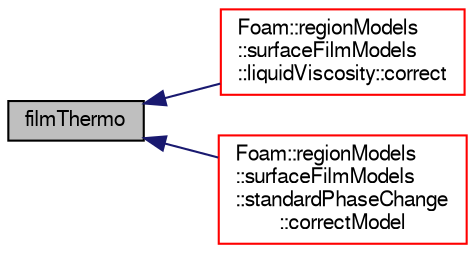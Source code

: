 digraph "filmThermo"
{
  bgcolor="transparent";
  edge [fontname="FreeSans",fontsize="10",labelfontname="FreeSans",labelfontsize="10"];
  node [fontname="FreeSans",fontsize="10",shape=record];
  rankdir="LR";
  Node3427 [label="filmThermo",height=0.2,width=0.4,color="black", fillcolor="grey75", style="filled", fontcolor="black"];
  Node3427 -> Node3428 [dir="back",color="midnightblue",fontsize="10",style="solid",fontname="FreeSans"];
  Node3428 [label="Foam::regionModels\l::surfaceFilmModels\l::liquidViscosity::correct",height=0.2,width=0.4,color="red",URL="$a29142.html#a2e639533765b4cde1bd3d0f0c528aa6c",tooltip="Correct. "];
  Node3427 -> Node3430 [dir="back",color="midnightblue",fontsize="10",style="solid",fontname="FreeSans"];
  Node3430 [label="Foam::regionModels\l::surfaceFilmModels\l::standardPhaseChange\l::correctModel",height=0.2,width=0.4,color="red",URL="$a29174.html#abd12427a5e2dc465d748364b75b41c46",tooltip="Correct. "];
}

